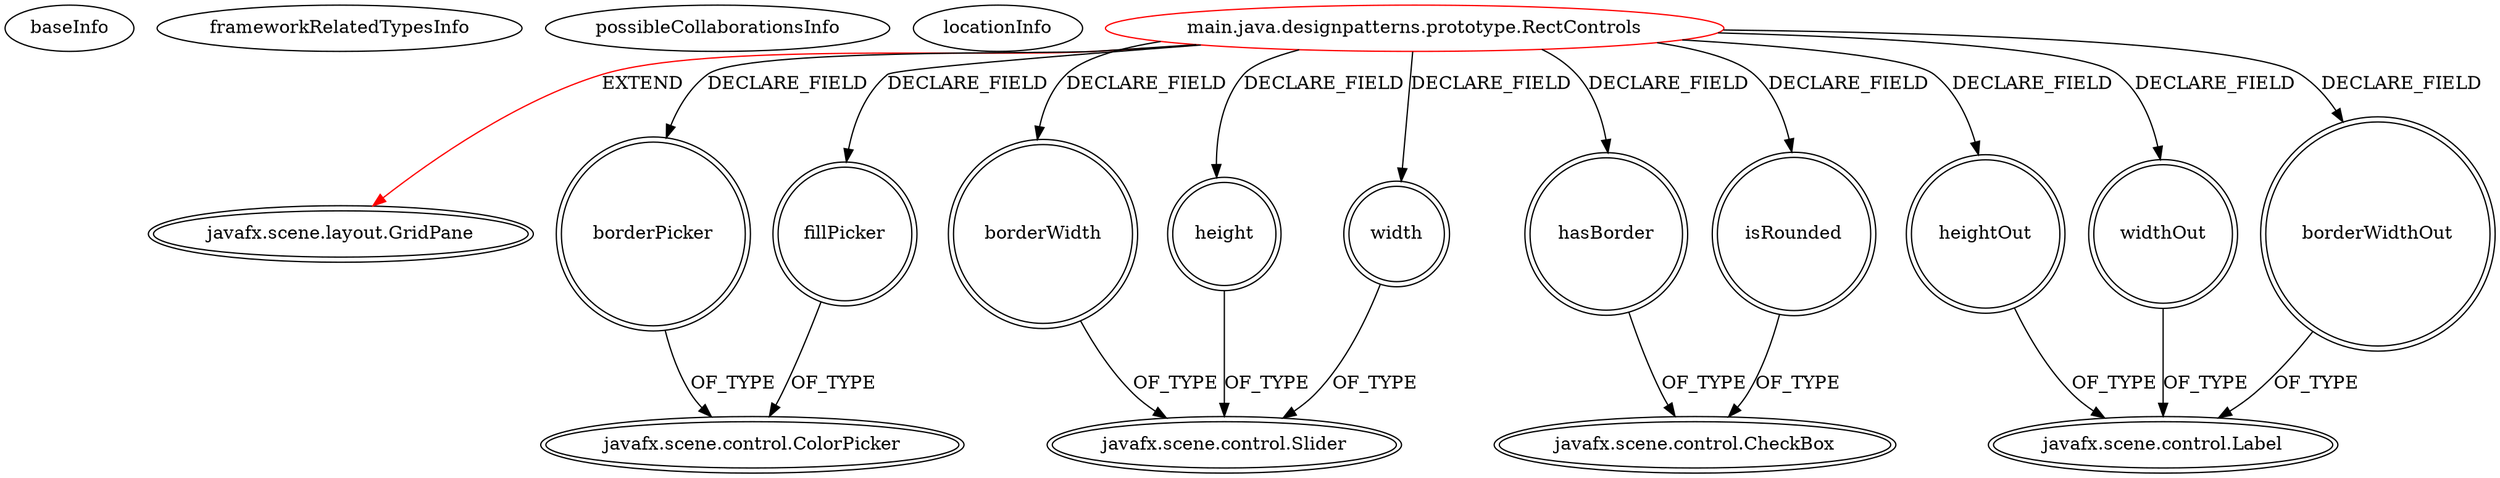 digraph {
baseInfo[graphId=1727,category="extension_graph",isAnonymous=false,possibleRelation=false]
frameworkRelatedTypesInfo[0="javafx.scene.layout.GridPane"]
possibleCollaborationsInfo[]
locationInfo[projectName="aglassman-java-design-pattern-examples",filePath="/aglassman-java-design-pattern-examples/java-design-pattern-examples-master/design-patterns/src/main/java/designpatterns/prototype/RectControls.java",contextSignature="RectControls",graphId="1727"]
0[label="main.java.designpatterns.prototype.RectControls",vertexType="ROOT_CLIENT_CLASS_DECLARATION",isFrameworkType=false,color=red]
1[label="javafx.scene.layout.GridPane",vertexType="FRAMEWORK_CLASS_TYPE",isFrameworkType=true,peripheries=2]
2[label="borderPicker",vertexType="FIELD_DECLARATION",isFrameworkType=true,peripheries=2,shape=circle]
3[label="javafx.scene.control.ColorPicker",vertexType="FRAMEWORK_CLASS_TYPE",isFrameworkType=true,peripheries=2]
4[label="borderWidth",vertexType="FIELD_DECLARATION",isFrameworkType=true,peripheries=2,shape=circle]
5[label="javafx.scene.control.Slider",vertexType="FRAMEWORK_CLASS_TYPE",isFrameworkType=true,peripheries=2]
6[label="borderWidthOut",vertexType="FIELD_DECLARATION",isFrameworkType=true,peripheries=2,shape=circle]
7[label="javafx.scene.control.Label",vertexType="FRAMEWORK_CLASS_TYPE",isFrameworkType=true,peripheries=2]
8[label="fillPicker",vertexType="FIELD_DECLARATION",isFrameworkType=true,peripheries=2,shape=circle]
10[label="hasBorder",vertexType="FIELD_DECLARATION",isFrameworkType=true,peripheries=2,shape=circle]
11[label="javafx.scene.control.CheckBox",vertexType="FRAMEWORK_CLASS_TYPE",isFrameworkType=true,peripheries=2]
12[label="height",vertexType="FIELD_DECLARATION",isFrameworkType=true,peripheries=2,shape=circle]
14[label="heightOut",vertexType="FIELD_DECLARATION",isFrameworkType=true,peripheries=2,shape=circle]
16[label="isRounded",vertexType="FIELD_DECLARATION",isFrameworkType=true,peripheries=2,shape=circle]
18[label="width",vertexType="FIELD_DECLARATION",isFrameworkType=true,peripheries=2,shape=circle]
20[label="widthOut",vertexType="FIELD_DECLARATION",isFrameworkType=true,peripheries=2,shape=circle]
0->1[label="EXTEND",color=red]
0->2[label="DECLARE_FIELD"]
2->3[label="OF_TYPE"]
0->4[label="DECLARE_FIELD"]
4->5[label="OF_TYPE"]
0->6[label="DECLARE_FIELD"]
6->7[label="OF_TYPE"]
0->8[label="DECLARE_FIELD"]
8->3[label="OF_TYPE"]
0->10[label="DECLARE_FIELD"]
10->11[label="OF_TYPE"]
0->12[label="DECLARE_FIELD"]
12->5[label="OF_TYPE"]
0->14[label="DECLARE_FIELD"]
14->7[label="OF_TYPE"]
0->16[label="DECLARE_FIELD"]
16->11[label="OF_TYPE"]
0->18[label="DECLARE_FIELD"]
18->5[label="OF_TYPE"]
0->20[label="DECLARE_FIELD"]
20->7[label="OF_TYPE"]
}
